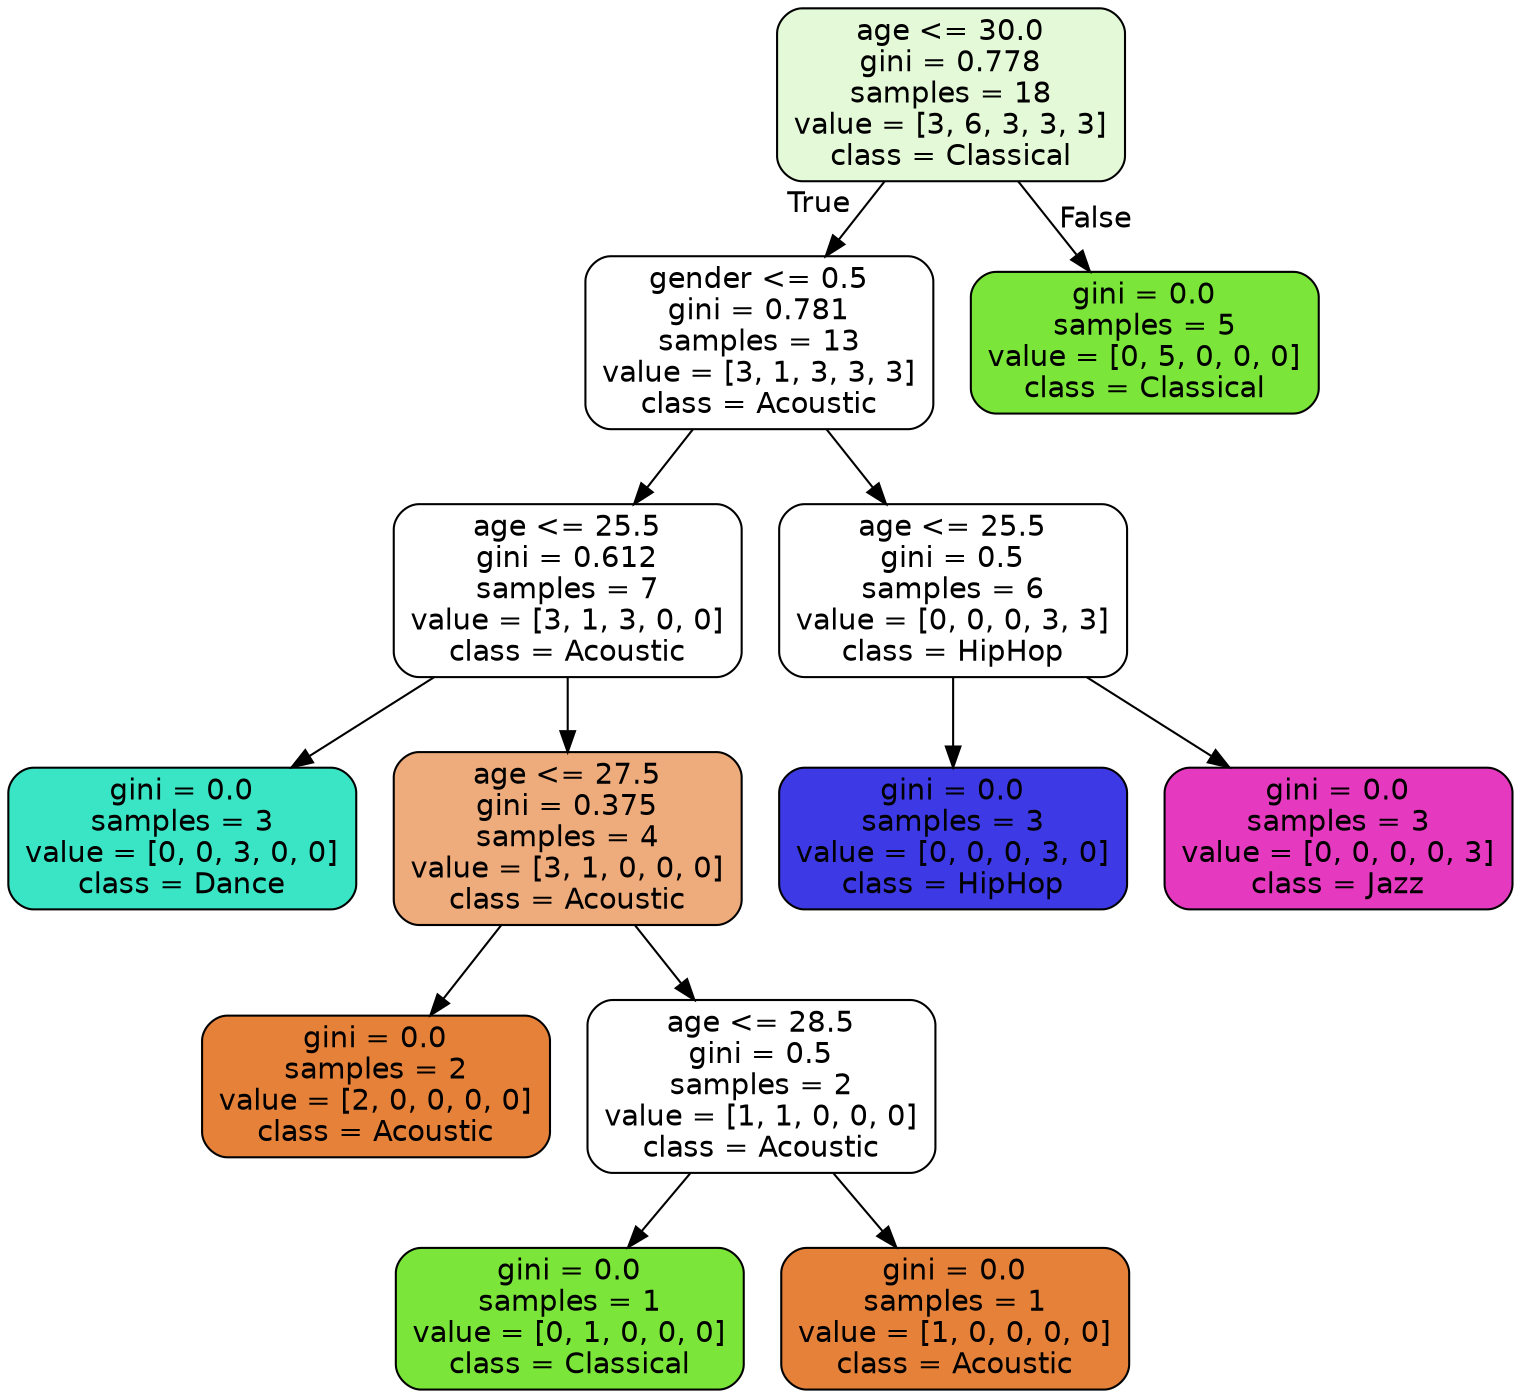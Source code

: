 digraph Tree {
node [shape=box, style="filled, rounded", color="black", fontname=helvetica] ;
edge [fontname=helvetica] ;
0 [label="age <= 30.0\ngini = 0.778\nsamples = 18\nvalue = [3, 6, 3, 3, 3]\nclass = Classical", fillcolor="#7be53933"] ;
1 [label="gender <= 0.5\ngini = 0.781\nsamples = 13\nvalue = [3, 1, 3, 3, 3]\nclass = Acoustic", fillcolor="#e5813900"] ;
0 -> 1 [labeldistance=2.5, labelangle=45, headlabel="True"] ;
2 [label="age <= 25.5\ngini = 0.612\nsamples = 7\nvalue = [3, 1, 3, 0, 0]\nclass = Acoustic", fillcolor="#e5813900"] ;
1 -> 2 ;
3 [label="gini = 0.0\nsamples = 3\nvalue = [0, 0, 3, 0, 0]\nclass = Dance", fillcolor="#39e5c5ff"] ;
2 -> 3 ;
4 [label="age <= 27.5\ngini = 0.375\nsamples = 4\nvalue = [3, 1, 0, 0, 0]\nclass = Acoustic", fillcolor="#e58139aa"] ;
2 -> 4 ;
5 [label="gini = 0.0\nsamples = 2\nvalue = [2, 0, 0, 0, 0]\nclass = Acoustic", fillcolor="#e58139ff"] ;
4 -> 5 ;
6 [label="age <= 28.5\ngini = 0.5\nsamples = 2\nvalue = [1, 1, 0, 0, 0]\nclass = Acoustic", fillcolor="#e5813900"] ;
4 -> 6 ;
7 [label="gini = 0.0\nsamples = 1\nvalue = [0, 1, 0, 0, 0]\nclass = Classical", fillcolor="#7be539ff"] ;
6 -> 7 ;
8 [label="gini = 0.0\nsamples = 1\nvalue = [1, 0, 0, 0, 0]\nclass = Acoustic", fillcolor="#e58139ff"] ;
6 -> 8 ;
9 [label="age <= 25.5\ngini = 0.5\nsamples = 6\nvalue = [0, 0, 0, 3, 3]\nclass = HipHop", fillcolor="#3c39e500"] ;
1 -> 9 ;
10 [label="gini = 0.0\nsamples = 3\nvalue = [0, 0, 0, 3, 0]\nclass = HipHop", fillcolor="#3c39e5ff"] ;
9 -> 10 ;
11 [label="gini = 0.0\nsamples = 3\nvalue = [0, 0, 0, 0, 3]\nclass = Jazz", fillcolor="#e539c0ff"] ;
9 -> 11 ;
12 [label="gini = 0.0\nsamples = 5\nvalue = [0, 5, 0, 0, 0]\nclass = Classical", fillcolor="#7be539ff"] ;
0 -> 12 [labeldistance=2.5, labelangle=-45, headlabel="False"] ;
}